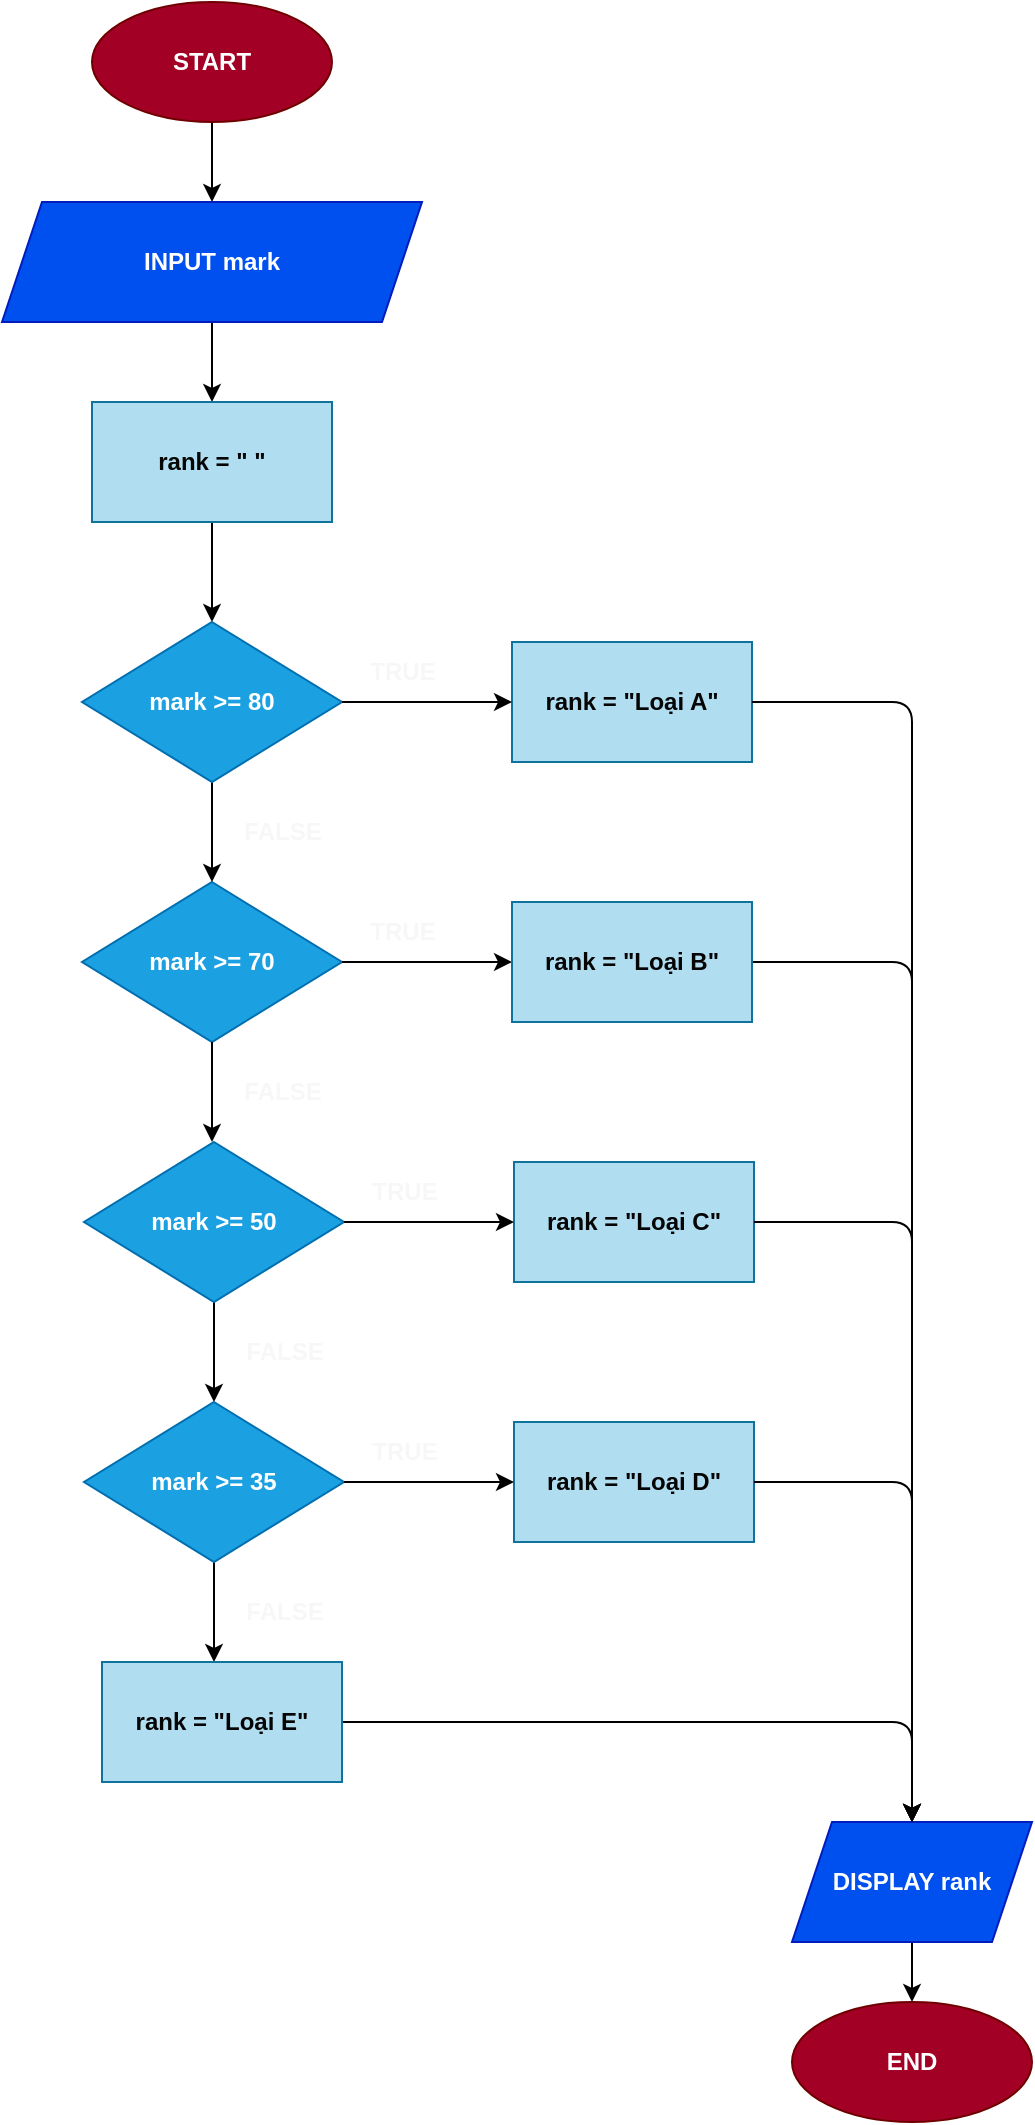<mxfile>
    <diagram id="Y_X5zeJSb56D3QgH2ftH" name="Page-1">
        <mxGraphModel dx="397" dy="236" grid="1" gridSize="10" guides="1" tooltips="1" connect="1" arrows="1" fold="1" page="1" pageScale="1" pageWidth="850" pageHeight="1100" math="0" shadow="0">
            <root>
                <mxCell id="0"/>
                <mxCell id="1" parent="0"/>
                <mxCell id="2" style="edgeStyle=none;html=1;exitX=0.5;exitY=1;exitDx=0;exitDy=0;entryX=0.5;entryY=0;entryDx=0;entryDy=0;" edge="1" parent="1" source="3" target="6">
                    <mxGeometry relative="1" as="geometry"/>
                </mxCell>
                <mxCell id="3" value="START" style="ellipse;whiteSpace=wrap;html=1;fillColor=#a20025;fontColor=#ffffff;strokeColor=#6F0000;fontStyle=1" vertex="1" parent="1">
                    <mxGeometry x="350" y="40" width="120" height="60" as="geometry"/>
                </mxCell>
                <mxCell id="4" value="END" style="ellipse;whiteSpace=wrap;html=1;fillColor=#a20025;fontColor=#ffffff;strokeColor=#6F0000;fontStyle=1" vertex="1" parent="1">
                    <mxGeometry x="700" y="1040" width="120" height="60" as="geometry"/>
                </mxCell>
                <mxCell id="5" value="" style="edgeStyle=none;html=1;fontColor=#050505;" edge="1" parent="1" source="6" target="8">
                    <mxGeometry relative="1" as="geometry"/>
                </mxCell>
                <mxCell id="6" value="INPUT mark" style="shape=parallelogram;perimeter=parallelogramPerimeter;whiteSpace=wrap;html=1;fixedSize=1;fillColor=#0050ef;fontColor=#ffffff;strokeColor=#001DBC;fontStyle=1" vertex="1" parent="1">
                    <mxGeometry x="305" y="140" width="210" height="60" as="geometry"/>
                </mxCell>
                <mxCell id="7" value="" style="edgeStyle=none;html=1;fontColor=#050505;" edge="1" parent="1" source="8" target="11">
                    <mxGeometry relative="1" as="geometry"/>
                </mxCell>
                <mxCell id="8" value="rank = &quot; &quot;" style="rounded=0;whiteSpace=wrap;html=1;fillColor=#b1ddf0;strokeColor=#10739e;fontStyle=1;fontColor=#050505;" vertex="1" parent="1">
                    <mxGeometry x="350" y="240" width="120" height="60" as="geometry"/>
                </mxCell>
                <mxCell id="65" value="" style="edgeStyle=none;html=1;" edge="1" parent="1" source="21" target="4">
                    <mxGeometry relative="1" as="geometry"/>
                </mxCell>
                <mxCell id="21" value="DISPLAY rank" style="shape=parallelogram;perimeter=parallelogramPerimeter;whiteSpace=wrap;html=1;fixedSize=1;fillColor=#0050ef;fontColor=#ffffff;strokeColor=#001DBC;fontStyle=1" vertex="1" parent="1">
                    <mxGeometry x="700" y="950" width="120" height="60" as="geometry"/>
                </mxCell>
                <mxCell id="30" value="mark &amp;gt;= 70" style="rhombus;whiteSpace=wrap;html=1;fillColor=#1ba1e2;strokeColor=#006EAF;fontColor=#ffffff;fontStyle=1" vertex="1" parent="1">
                    <mxGeometry x="345" y="480" width="130" height="80" as="geometry"/>
                </mxCell>
                <mxCell id="31" value="TRUE" style="text;html=1;align=center;verticalAlign=middle;resizable=0;points=[];autosize=1;strokeColor=none;fillColor=none;fontColor=#f8f7f7;fontStyle=1" vertex="1" parent="1">
                    <mxGeometry x="475" y="490" width="60" height="30" as="geometry"/>
                </mxCell>
                <mxCell id="32" value="" style="edgeStyle=none;html=1;" edge="1" source="30" target="33" parent="1">
                    <mxGeometry relative="1" as="geometry"/>
                </mxCell>
                <mxCell id="61" style="edgeStyle=none;html=1;exitX=1;exitY=0.5;exitDx=0;exitDy=0;entryX=0.5;entryY=0;entryDx=0;entryDy=0;" edge="1" parent="1" source="33" target="21">
                    <mxGeometry relative="1" as="geometry">
                        <Array as="points">
                            <mxPoint x="760" y="520"/>
                        </Array>
                    </mxGeometry>
                </mxCell>
                <mxCell id="33" value="rank = &quot;Loại B&quot;" style="rounded=0;whiteSpace=wrap;html=1;fillColor=#b1ddf0;strokeColor=#10739e;fontStyle=1;fontColor=#050505;" vertex="1" parent="1">
                    <mxGeometry x="560" y="490" width="120" height="60" as="geometry"/>
                </mxCell>
                <mxCell id="34" value="" style="group" vertex="1" connectable="0" parent="1">
                    <mxGeometry x="345" y="350" width="335" height="130" as="geometry"/>
                </mxCell>
                <mxCell id="9" value="" style="edgeStyle=none;html=1;fontColor=#f8f7f7;" edge="1" parent="34" source="11">
                    <mxGeometry relative="1" as="geometry">
                        <mxPoint x="65" y="130" as="targetPoint"/>
                    </mxGeometry>
                </mxCell>
                <mxCell id="11" value="mark &amp;gt;= 80" style="rhombus;whiteSpace=wrap;html=1;fillColor=#1ba1e2;strokeColor=#006EAF;fontColor=#ffffff;fontStyle=1" vertex="1" parent="34">
                    <mxGeometry width="130" height="80" as="geometry"/>
                </mxCell>
                <mxCell id="12" value="TRUE" style="text;html=1;align=center;verticalAlign=middle;resizable=0;points=[];autosize=1;strokeColor=none;fillColor=none;fontColor=#f8f7f7;fontStyle=1" vertex="1" parent="34">
                    <mxGeometry x="130" y="10" width="60" height="30" as="geometry"/>
                </mxCell>
                <mxCell id="24" value="FALSE" style="text;html=1;align=center;verticalAlign=middle;resizable=0;points=[];autosize=1;strokeColor=none;fillColor=none;fontColor=#f8f7f7;fontStyle=1" vertex="1" parent="34">
                    <mxGeometry x="70" y="90" width="60" height="30" as="geometry"/>
                </mxCell>
                <mxCell id="25" value="rank = &quot;Loại A&quot;" style="rounded=0;whiteSpace=wrap;html=1;fillColor=#b1ddf0;strokeColor=#10739e;fontStyle=1;fontColor=#050505;" vertex="1" parent="34">
                    <mxGeometry x="215" y="10" width="120" height="60" as="geometry"/>
                </mxCell>
                <mxCell id="26" value="" style="edgeStyle=none;html=1;" edge="1" parent="34" source="11" target="25">
                    <mxGeometry relative="1" as="geometry"/>
                </mxCell>
                <mxCell id="35" value="" style="group" vertex="1" connectable="0" parent="1">
                    <mxGeometry x="346" y="610" width="335" height="130" as="geometry"/>
                </mxCell>
                <mxCell id="36" value="" style="edgeStyle=none;html=1;fontColor=#f8f7f7;" edge="1" parent="35" source="37">
                    <mxGeometry relative="1" as="geometry">
                        <mxPoint x="65" y="130" as="targetPoint"/>
                    </mxGeometry>
                </mxCell>
                <mxCell id="37" value="mark &amp;gt;= 50" style="rhombus;whiteSpace=wrap;html=1;fillColor=#1ba1e2;strokeColor=#006EAF;fontColor=#ffffff;fontStyle=1" vertex="1" parent="35">
                    <mxGeometry width="130" height="80" as="geometry"/>
                </mxCell>
                <mxCell id="38" value="TRUE" style="text;html=1;align=center;verticalAlign=middle;resizable=0;points=[];autosize=1;strokeColor=none;fillColor=none;fontColor=#f8f7f7;fontStyle=1" vertex="1" parent="35">
                    <mxGeometry x="130" y="10" width="60" height="30" as="geometry"/>
                </mxCell>
                <mxCell id="39" value="FALSE" style="text;html=1;align=center;verticalAlign=middle;resizable=0;points=[];autosize=1;strokeColor=none;fillColor=none;fontColor=#f8f7f7;fontStyle=1" vertex="1" parent="35">
                    <mxGeometry x="70" y="90" width="60" height="30" as="geometry"/>
                </mxCell>
                <mxCell id="40" value="rank = &quot;Loại C&quot;" style="rounded=0;whiteSpace=wrap;html=1;fillColor=#b1ddf0;strokeColor=#10739e;fontStyle=1;fontColor=#050505;" vertex="1" parent="35">
                    <mxGeometry x="215" y="10" width="120" height="60" as="geometry"/>
                </mxCell>
                <mxCell id="41" value="" style="edgeStyle=none;html=1;" edge="1" parent="35" source="37" target="40">
                    <mxGeometry relative="1" as="geometry"/>
                </mxCell>
                <mxCell id="42" value="" style="edgeStyle=none;html=1;fontColor=#f8f7f7;" edge="1" parent="1">
                    <mxGeometry relative="1" as="geometry">
                        <mxPoint x="410" y="560.0" as="sourcePoint"/>
                        <mxPoint x="410" y="610.0" as="targetPoint"/>
                    </mxGeometry>
                </mxCell>
                <mxCell id="43" value="FALSE" style="text;html=1;align=center;verticalAlign=middle;resizable=0;points=[];autosize=1;strokeColor=none;fillColor=none;fontColor=#f8f7f7;fontStyle=1" vertex="1" parent="1">
                    <mxGeometry x="415" y="570" width="60" height="30" as="geometry"/>
                </mxCell>
                <mxCell id="44" value="" style="group" vertex="1" connectable="0" parent="1">
                    <mxGeometry x="346" y="740" width="335" height="130" as="geometry"/>
                </mxCell>
                <mxCell id="45" value="" style="edgeStyle=none;html=1;fontColor=#f8f7f7;" edge="1" parent="44" source="46">
                    <mxGeometry relative="1" as="geometry">
                        <mxPoint x="65" y="130" as="targetPoint"/>
                    </mxGeometry>
                </mxCell>
                <mxCell id="46" value="mark &amp;gt;= 35" style="rhombus;whiteSpace=wrap;html=1;fillColor=#1ba1e2;strokeColor=#006EAF;fontColor=#ffffff;fontStyle=1" vertex="1" parent="44">
                    <mxGeometry width="130" height="80" as="geometry"/>
                </mxCell>
                <mxCell id="47" value="TRUE" style="text;html=1;align=center;verticalAlign=middle;resizable=0;points=[];autosize=1;strokeColor=none;fillColor=none;fontColor=#f8f7f7;fontStyle=1" vertex="1" parent="44">
                    <mxGeometry x="130" y="10" width="60" height="30" as="geometry"/>
                </mxCell>
                <mxCell id="48" value="FALSE" style="text;html=1;align=center;verticalAlign=middle;resizable=0;points=[];autosize=1;strokeColor=none;fillColor=none;fontColor=#f8f7f7;fontStyle=1" vertex="1" parent="44">
                    <mxGeometry x="70" y="90" width="60" height="30" as="geometry"/>
                </mxCell>
                <mxCell id="49" value="rank = &quot;Loại D&quot;" style="rounded=0;whiteSpace=wrap;html=1;fillColor=#b1ddf0;strokeColor=#10739e;fontStyle=1;fontColor=#050505;" vertex="1" parent="44">
                    <mxGeometry x="215" y="10" width="120" height="60" as="geometry"/>
                </mxCell>
                <mxCell id="50" value="" style="edgeStyle=none;html=1;" edge="1" parent="44" source="46" target="49">
                    <mxGeometry relative="1" as="geometry"/>
                </mxCell>
                <mxCell id="64" style="edgeStyle=none;html=1;exitX=1;exitY=0.5;exitDx=0;exitDy=0;entryX=0.5;entryY=0;entryDx=0;entryDy=0;" edge="1" parent="1" source="58" target="21">
                    <mxGeometry relative="1" as="geometry">
                        <Array as="points">
                            <mxPoint x="760" y="900"/>
                        </Array>
                    </mxGeometry>
                </mxCell>
                <mxCell id="58" value="rank = &quot;Loại E&quot;" style="rounded=0;whiteSpace=wrap;html=1;fillColor=#b1ddf0;strokeColor=#10739e;fontStyle=1;fontColor=#050505;" vertex="1" parent="1">
                    <mxGeometry x="355" y="870" width="120" height="60" as="geometry"/>
                </mxCell>
                <mxCell id="60" style="edgeStyle=none;html=1;exitX=1;exitY=0.5;exitDx=0;exitDy=0;entryX=0.5;entryY=0;entryDx=0;entryDy=0;" edge="1" parent="1" source="25" target="21">
                    <mxGeometry relative="1" as="geometry">
                        <Array as="points">
                            <mxPoint x="760" y="390"/>
                        </Array>
                    </mxGeometry>
                </mxCell>
                <mxCell id="62" style="edgeStyle=none;html=1;exitX=1;exitY=0.5;exitDx=0;exitDy=0;" edge="1" parent="1" source="40">
                    <mxGeometry relative="1" as="geometry">
                        <mxPoint x="760" y="950" as="targetPoint"/>
                        <Array as="points">
                            <mxPoint x="760" y="650"/>
                        </Array>
                    </mxGeometry>
                </mxCell>
                <mxCell id="63" style="edgeStyle=none;html=1;exitX=1;exitY=0.5;exitDx=0;exitDy=0;entryX=0.5;entryY=0;entryDx=0;entryDy=0;" edge="1" parent="1" source="49" target="21">
                    <mxGeometry relative="1" as="geometry">
                        <Array as="points">
                            <mxPoint x="760" y="780"/>
                        </Array>
                    </mxGeometry>
                </mxCell>
            </root>
        </mxGraphModel>
    </diagram>
</mxfile>